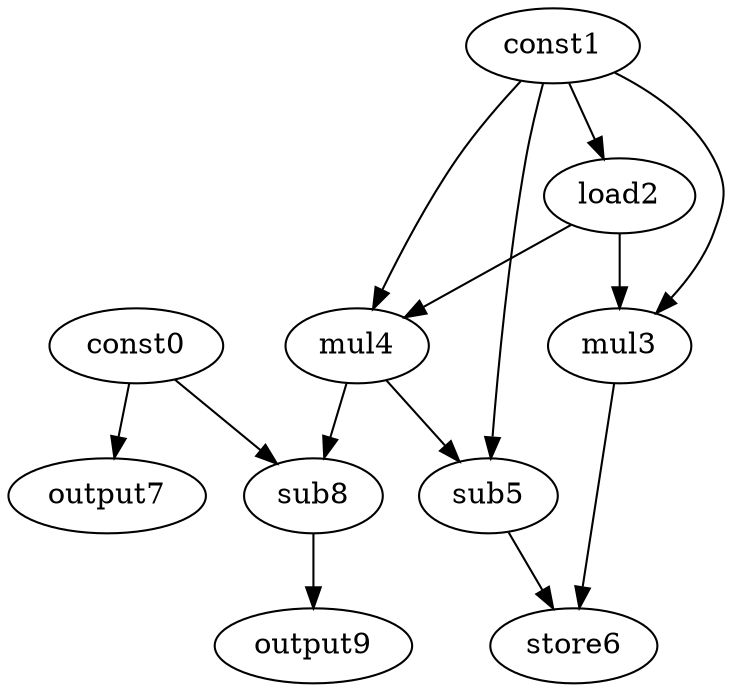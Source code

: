 digraph G { 
const0[opcode=const]; 
const1[opcode=const]; 
load2[opcode=load]; 
mul3[opcode=mul]; 
mul4[opcode=mul]; 
sub5[opcode=sub]; 
store6[opcode=store]; 
output7[opcode=output]; 
sub8[opcode=sub]; 
output9[opcode=output]; 
const1->load2[operand=0];
const0->output7[operand=0];
const1->mul3[operand=0];
load2->mul3[operand=1];
const1->mul4[operand=0];
load2->mul4[operand=1];
const1->sub5[operand=0];
mul4->sub5[operand=1];
const0->sub8[operand=0];
mul4->sub8[operand=1];
mul3->store6[operand=0];
sub5->store6[operand=1];
sub8->output9[operand=0];
}
